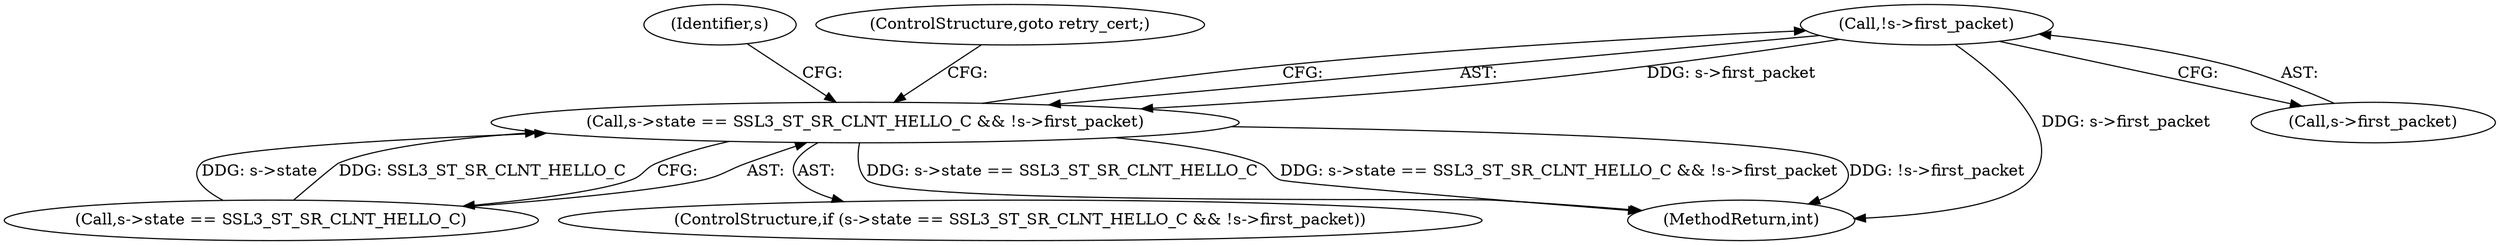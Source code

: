 digraph "0_openssl_a004e72b95835136d3f1ea90517f706c24c03da7@pointer" {
"1000186" [label="(Call,!s->first_packet)"];
"1000180" [label="(Call,s->state == SSL3_ST_SR_CLNT_HELLO_C && !s->first_packet)"];
"1000194" [label="(Identifier,s)"];
"1000186" [label="(Call,!s->first_packet)"];
"1000180" [label="(Call,s->state == SSL3_ST_SR_CLNT_HELLO_C && !s->first_packet)"];
"1000187" [label="(Call,s->first_packet)"];
"1000190" [label="(ControlStructure,goto retry_cert;)"];
"1000181" [label="(Call,s->state == SSL3_ST_SR_CLNT_HELLO_C)"];
"1000179" [label="(ControlStructure,if (s->state == SSL3_ST_SR_CLNT_HELLO_C && !s->first_packet))"];
"1001694" [label="(MethodReturn,int)"];
"1000186" -> "1000180"  [label="AST: "];
"1000186" -> "1000187"  [label="CFG: "];
"1000187" -> "1000186"  [label="AST: "];
"1000180" -> "1000186"  [label="CFG: "];
"1000186" -> "1001694"  [label="DDG: s->first_packet"];
"1000186" -> "1000180"  [label="DDG: s->first_packet"];
"1000180" -> "1000179"  [label="AST: "];
"1000180" -> "1000181"  [label="CFG: "];
"1000181" -> "1000180"  [label="AST: "];
"1000190" -> "1000180"  [label="CFG: "];
"1000194" -> "1000180"  [label="CFG: "];
"1000180" -> "1001694"  [label="DDG: !s->first_packet"];
"1000180" -> "1001694"  [label="DDG: s->state == SSL3_ST_SR_CLNT_HELLO_C"];
"1000180" -> "1001694"  [label="DDG: s->state == SSL3_ST_SR_CLNT_HELLO_C && !s->first_packet"];
"1000181" -> "1000180"  [label="DDG: s->state"];
"1000181" -> "1000180"  [label="DDG: SSL3_ST_SR_CLNT_HELLO_C"];
}
